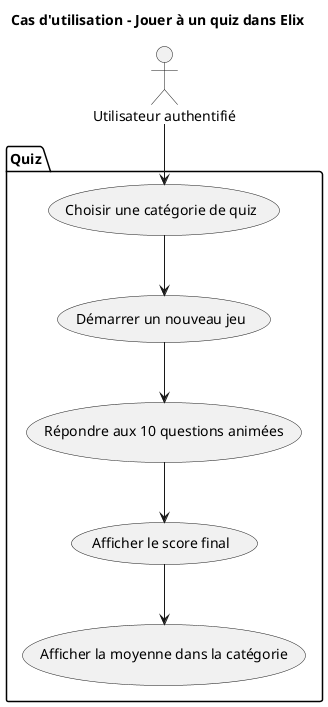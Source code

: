 @startuml
title Cas d'utilisation - Jouer à un quiz dans Elix

actor "Utilisateur authentifié" as user

package "Quiz" {
  
  usecase "Choisir une catégorie de quiz" as UC_ChoixCat
  usecase "Démarrer un nouveau jeu" as UC_Demarrer
  usecase "Répondre aux 10 questions animées" as UC_Repondre
  usecase "Afficher le score final" as UC_Score
  usecase "Afficher la moyenne dans la catégorie" as UC_MajMoyenne

  UC_ChoixCat --> UC_Demarrer
  UC_Demarrer --> UC_Repondre
  UC_Repondre --> UC_Score
  UC_Score --> UC_MajMoyenne
}

user --> UC_ChoixCat
@enduml
